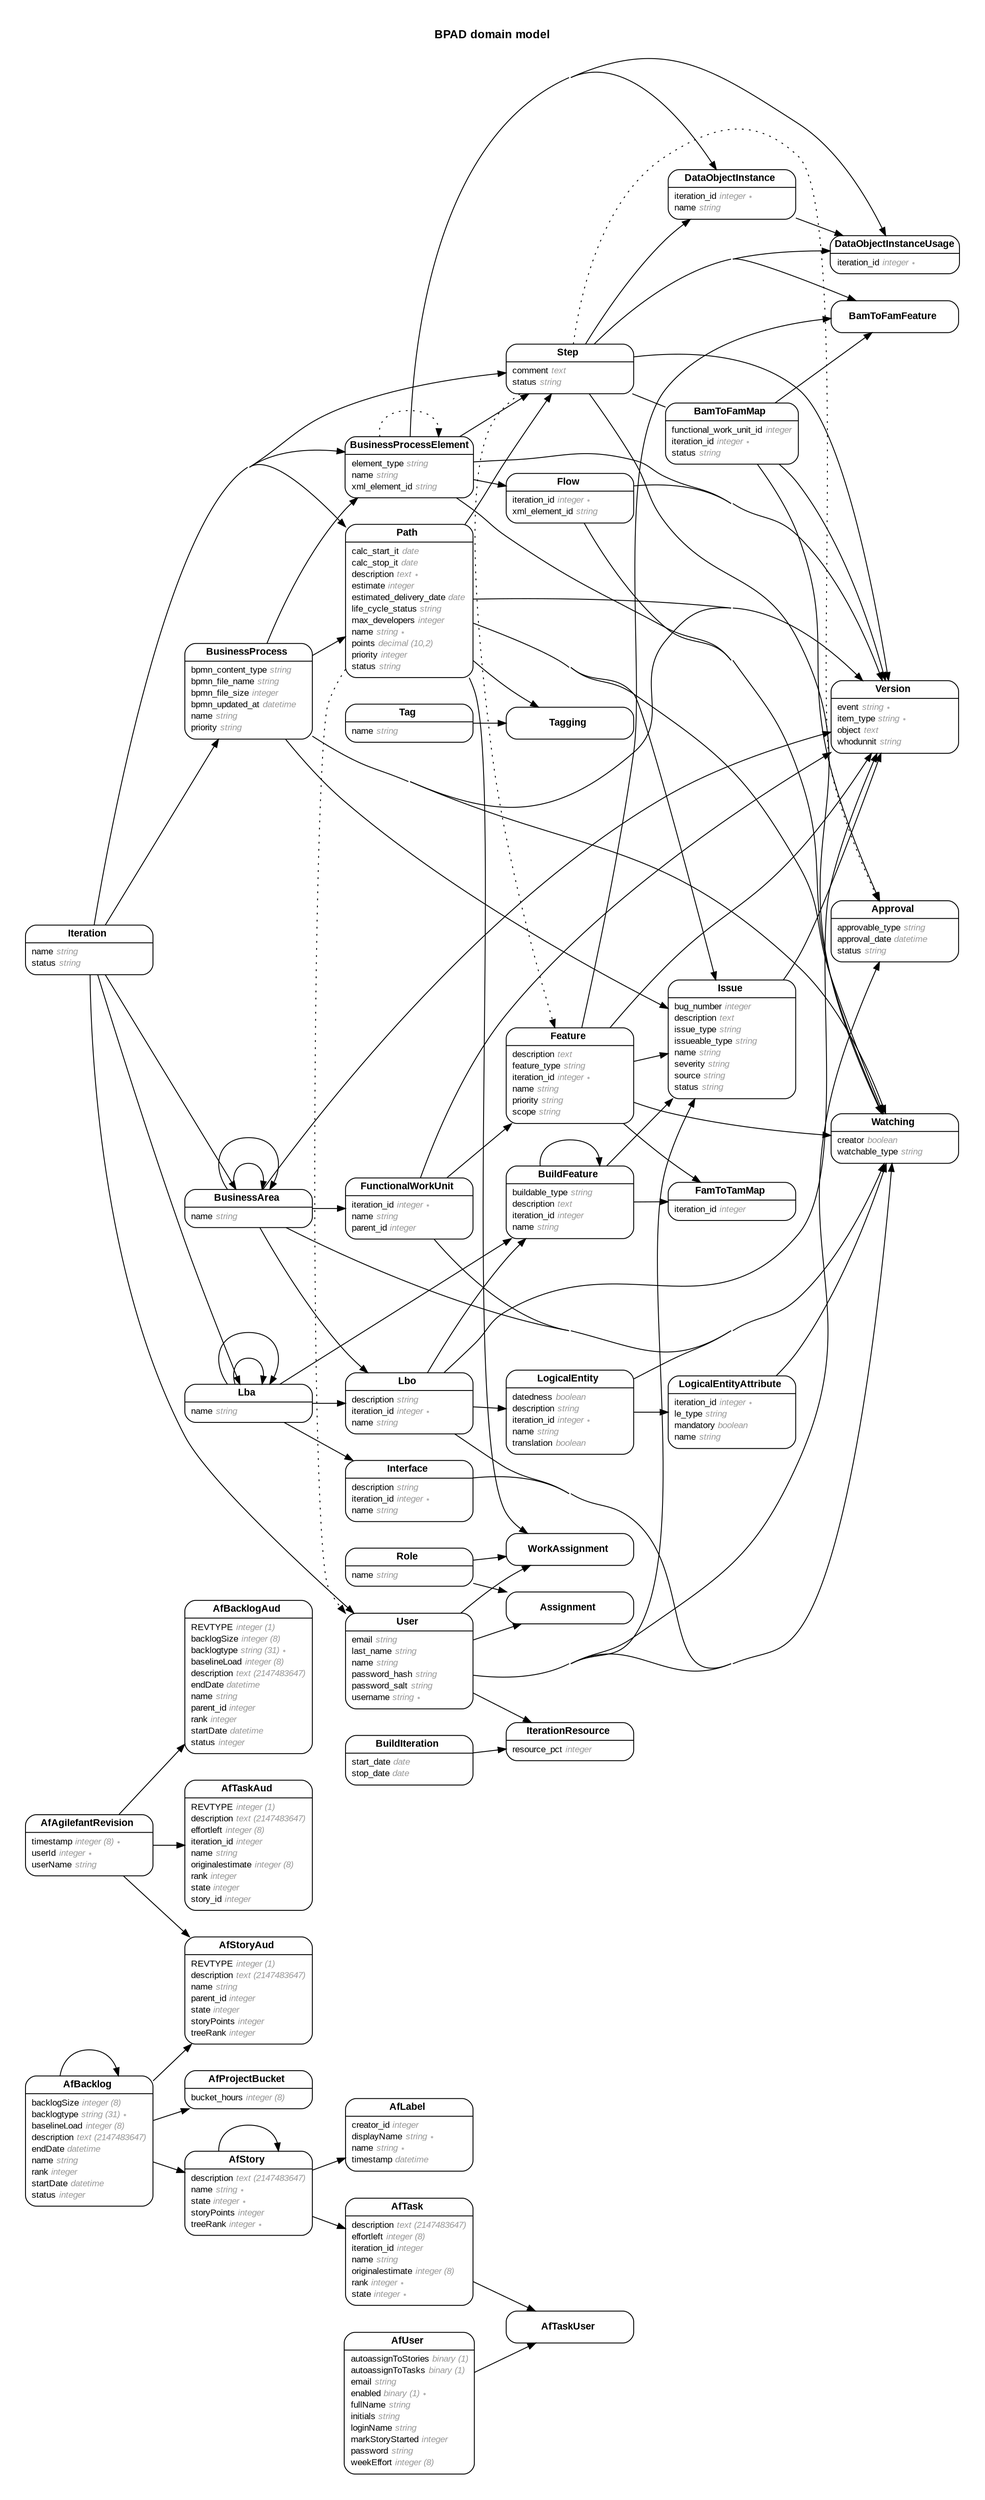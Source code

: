 digraph BPAD {
  rankdir = "LR"; ranksep = "0.5"; nodesep = "0.4"; pad = "0.4,0.4"; margin = "0,0"; concentrate = "true"; labelloc = "t"; fontsize = "13"; fontname = "Arial Bold";
  node [shape = "Mrecord", fontsize = "10", fontname = "Arial", margin = "0.07,0.05", penwidth = "1.0"];
  edge [fontname = "Arial", fontsize = "7", dir = "both", arrowsize = "0.9", penwidth = "1.0", labelangle = "32", labeldistance = "1.8"];
  label = "BPAD domain model\n\n";
  m_AfAgilefantRevision [label = <<table border="0" align="center" cellspacing="0.5" cellpadding="0" width="134">
  <tr><td align="center" valign="bottom" width="130"><font face="Arial Bold" point-size="11">AfAgilefantRevision</font></td></tr>
</table>
|
<table border="0" align="left" cellspacing="2" cellpadding="0" width="134">
  <tr><td align="left" width="130" port="timestamp">timestamp <font face="Arial Italic" color="grey60">integer (8) ∗</font></td></tr>
  <tr><td align="left" width="130" port="userId">userId <font face="Arial Italic" color="grey60">integer ∗</font></td></tr>
  <tr><td align="left" width="130" port="userName">userName <font face="Arial Italic" color="grey60">string</font></td></tr>
</table>
>];
  m_AfBacklog [label = <<table border="0" align="center" cellspacing="0.5" cellpadding="0" width="134">
  <tr><td align="center" valign="bottom" width="130"><font face="Arial Bold" point-size="11">AfBacklog</font></td></tr>
</table>
|
<table border="0" align="left" cellspacing="2" cellpadding="0" width="134">
  <tr><td align="left" width="130" port="backlogSize">backlogSize <font face="Arial Italic" color="grey60">integer (8)</font></td></tr>
  <tr><td align="left" width="130" port="backlogtype">backlogtype <font face="Arial Italic" color="grey60">string (31) ∗</font></td></tr>
  <tr><td align="left" width="130" port="baselineLoad">baselineLoad <font face="Arial Italic" color="grey60">integer (8)</font></td></tr>
  <tr><td align="left" width="130" port="description">description <font face="Arial Italic" color="grey60">text (2147483647)</font></td></tr>
  <tr><td align="left" width="130" port="endDate">endDate <font face="Arial Italic" color="grey60">datetime</font></td></tr>
  <tr><td align="left" width="130" port="name">name <font face="Arial Italic" color="grey60">string</font></td></tr>
  <tr><td align="left" width="130" port="rank">rank <font face="Arial Italic" color="grey60">integer</font></td></tr>
  <tr><td align="left" width="130" port="startDate">startDate <font face="Arial Italic" color="grey60">datetime</font></td></tr>
  <tr><td align="left" width="130" port="status">status <font face="Arial Italic" color="grey60">integer</font></td></tr>
</table>
>];
  m_AfBacklogAud [label = <<table border="0" align="center" cellspacing="0.5" cellpadding="0" width="134">
  <tr><td align="center" valign="bottom" width="130"><font face="Arial Bold" point-size="11">AfBacklogAud</font></td></tr>
</table>
|
<table border="0" align="left" cellspacing="2" cellpadding="0" width="134">
  <tr><td align="left" width="130" port="REVTYPE">REVTYPE <font face="Arial Italic" color="grey60">integer (1)</font></td></tr>
  <tr><td align="left" width="130" port="backlogSize">backlogSize <font face="Arial Italic" color="grey60">integer (8)</font></td></tr>
  <tr><td align="left" width="130" port="backlogtype">backlogtype <font face="Arial Italic" color="grey60">string (31) ∗</font></td></tr>
  <tr><td align="left" width="130" port="baselineLoad">baselineLoad <font face="Arial Italic" color="grey60">integer (8)</font></td></tr>
  <tr><td align="left" width="130" port="description">description <font face="Arial Italic" color="grey60">text (2147483647)</font></td></tr>
  <tr><td align="left" width="130" port="endDate">endDate <font face="Arial Italic" color="grey60">datetime</font></td></tr>
  <tr><td align="left" width="130" port="name">name <font face="Arial Italic" color="grey60">string</font></td></tr>
  <tr><td align="left" width="130" port="parent_id">parent_id <font face="Arial Italic" color="grey60">integer</font></td></tr>
  <tr><td align="left" width="130" port="rank">rank <font face="Arial Italic" color="grey60">integer</font></td></tr>
  <tr><td align="left" width="130" port="startDate">startDate <font face="Arial Italic" color="grey60">datetime</font></td></tr>
  <tr><td align="left" width="130" port="status">status <font face="Arial Italic" color="grey60">integer</font></td></tr>
</table>
>];
  m_AfLabel [label = <<table border="0" align="center" cellspacing="0.5" cellpadding="0" width="134">
  <tr><td align="center" valign="bottom" width="130"><font face="Arial Bold" point-size="11">AfLabel</font></td></tr>
</table>
|
<table border="0" align="left" cellspacing="2" cellpadding="0" width="134">
  <tr><td align="left" width="130" port="creator_id">creator_id <font face="Arial Italic" color="grey60">integer</font></td></tr>
  <tr><td align="left" width="130" port="displayName">displayName <font face="Arial Italic" color="grey60">string ∗</font></td></tr>
  <tr><td align="left" width="130" port="name">name <font face="Arial Italic" color="grey60">string ∗</font></td></tr>
  <tr><td align="left" width="130" port="timestamp">timestamp <font face="Arial Italic" color="grey60">datetime</font></td></tr>
</table>
>];
  m_AfProjectBucket [label = <<table border="0" align="center" cellspacing="0.5" cellpadding="0" width="134">
  <tr><td align="center" valign="bottom" width="130"><font face="Arial Bold" point-size="11">AfProjectBucket</font></td></tr>
</table>
|
<table border="0" align="left" cellspacing="2" cellpadding="0" width="134">
  <tr><td align="left" width="130" port="bucket_hours">bucket_hours <font face="Arial Italic" color="grey60">integer (8)</font></td></tr>
</table>
>];
  m_AfStory [label = <<table border="0" align="center" cellspacing="0.5" cellpadding="0" width="134">
  <tr><td align="center" valign="bottom" width="130"><font face="Arial Bold" point-size="11">AfStory</font></td></tr>
</table>
|
<table border="0" align="left" cellspacing="2" cellpadding="0" width="134">
  <tr><td align="left" width="130" port="description">description <font face="Arial Italic" color="grey60">text (2147483647)</font></td></tr>
  <tr><td align="left" width="130" port="name">name <font face="Arial Italic" color="grey60">string ∗</font></td></tr>
  <tr><td align="left" width="130" port="state">state <font face="Arial Italic" color="grey60">integer ∗</font></td></tr>
  <tr><td align="left" width="130" port="storyPoints">storyPoints <font face="Arial Italic" color="grey60">integer</font></td></tr>
  <tr><td align="left" width="130" port="treeRank">treeRank <font face="Arial Italic" color="grey60">integer ∗</font></td></tr>
</table>
>];
  m_AfStoryAud [label = <<table border="0" align="center" cellspacing="0.5" cellpadding="0" width="134">
  <tr><td align="center" valign="bottom" width="130"><font face="Arial Bold" point-size="11">AfStoryAud</font></td></tr>
</table>
|
<table border="0" align="left" cellspacing="2" cellpadding="0" width="134">
  <tr><td align="left" width="130" port="REVTYPE">REVTYPE <font face="Arial Italic" color="grey60">integer (1)</font></td></tr>
  <tr><td align="left" width="130" port="description">description <font face="Arial Italic" color="grey60">text (2147483647)</font></td></tr>
  <tr><td align="left" width="130" port="name">name <font face="Arial Italic" color="grey60">string</font></td></tr>
  <tr><td align="left" width="130" port="parent_id">parent_id <font face="Arial Italic" color="grey60">integer</font></td></tr>
  <tr><td align="left" width="130" port="state">state <font face="Arial Italic" color="grey60">integer</font></td></tr>
  <tr><td align="left" width="130" port="storyPoints">storyPoints <font face="Arial Italic" color="grey60">integer</font></td></tr>
  <tr><td align="left" width="130" port="treeRank">treeRank <font face="Arial Italic" color="grey60">integer</font></td></tr>
</table>
>];
  m_AfTask [label = <<table border="0" align="center" cellspacing="0.5" cellpadding="0" width="134">
  <tr><td align="center" valign="bottom" width="130"><font face="Arial Bold" point-size="11">AfTask</font></td></tr>
</table>
|
<table border="0" align="left" cellspacing="2" cellpadding="0" width="134">
  <tr><td align="left" width="130" port="description">description <font face="Arial Italic" color="grey60">text (2147483647)</font></td></tr>
  <tr><td align="left" width="130" port="effortleft">effortleft <font face="Arial Italic" color="grey60">integer (8)</font></td></tr>
  <tr><td align="left" width="130" port="iteration_id">iteration_id <font face="Arial Italic" color="grey60">integer</font></td></tr>
  <tr><td align="left" width="130" port="name">name <font face="Arial Italic" color="grey60">string</font></td></tr>
  <tr><td align="left" width="130" port="originalestimate">originalestimate <font face="Arial Italic" color="grey60">integer (8)</font></td></tr>
  <tr><td align="left" width="130" port="rank">rank <font face="Arial Italic" color="grey60">integer ∗</font></td></tr>
  <tr><td align="left" width="130" port="state">state <font face="Arial Italic" color="grey60">integer ∗</font></td></tr>
</table>
>];
  m_AfTaskAud [label = <<table border="0" align="center" cellspacing="0.5" cellpadding="0" width="134">
  <tr><td align="center" valign="bottom" width="130"><font face="Arial Bold" point-size="11">AfTaskAud</font></td></tr>
</table>
|
<table border="0" align="left" cellspacing="2" cellpadding="0" width="134">
  <tr><td align="left" width="130" port="REVTYPE">REVTYPE <font face="Arial Italic" color="grey60">integer (1)</font></td></tr>
  <tr><td align="left" width="130" port="description">description <font face="Arial Italic" color="grey60">text (2147483647)</font></td></tr>
  <tr><td align="left" width="130" port="effortleft">effortleft <font face="Arial Italic" color="grey60">integer (8)</font></td></tr>
  <tr><td align="left" width="130" port="iteration_id">iteration_id <font face="Arial Italic" color="grey60">integer</font></td></tr>
  <tr><td align="left" width="130" port="name">name <font face="Arial Italic" color="grey60">string</font></td></tr>
  <tr><td align="left" width="130" port="originalestimate">originalestimate <font face="Arial Italic" color="grey60">integer (8)</font></td></tr>
  <tr><td align="left" width="130" port="rank">rank <font face="Arial Italic" color="grey60">integer</font></td></tr>
  <tr><td align="left" width="130" port="state">state <font face="Arial Italic" color="grey60">integer</font></td></tr>
  <tr><td align="left" width="130" port="story_id">story_id <font face="Arial Italic" color="grey60">integer</font></td></tr>
</table>
>];
  m_AfTaskUser [label = <<table border="0" align="center" cellspacing="0.5" cellpadding="0" width="134">
  <tr><td align="center" valign="bottom" width="130"><font face="Arial Bold" point-size="11">AfTaskUser</font></td></tr>
</table>
>];
  m_AfUser [label = <<table border="0" align="center" cellspacing="0.5" cellpadding="0" width="134">
  <tr><td align="center" valign="bottom" width="130"><font face="Arial Bold" point-size="11">AfUser</font></td></tr>
</table>
|
<table border="0" align="left" cellspacing="2" cellpadding="0" width="134">
  <tr><td align="left" width="130" port="autoassignToStories">autoassignToStories <font face="Arial Italic" color="grey60">binary (1)</font></td></tr>
  <tr><td align="left" width="130" port="autoassignToTasks">autoassignToTasks <font face="Arial Italic" color="grey60">binary (1)</font></td></tr>
  <tr><td align="left" width="130" port="email">email <font face="Arial Italic" color="grey60">string</font></td></tr>
  <tr><td align="left" width="130" port="enabled">enabled <font face="Arial Italic" color="grey60">binary (1) ∗</font></td></tr>
  <tr><td align="left" width="130" port="fullName">fullName <font face="Arial Italic" color="grey60">string</font></td></tr>
  <tr><td align="left" width="130" port="initials">initials <font face="Arial Italic" color="grey60">string</font></td></tr>
  <tr><td align="left" width="130" port="loginName">loginName <font face="Arial Italic" color="grey60">string</font></td></tr>
  <tr><td align="left" width="130" port="markStoryStarted">markStoryStarted <font face="Arial Italic" color="grey60">integer</font></td></tr>
  <tr><td align="left" width="130" port="password">password <font face="Arial Italic" color="grey60">string</font></td></tr>
  <tr><td align="left" width="130" port="weekEffort">weekEffort <font face="Arial Italic" color="grey60">integer (8)</font></td></tr>
</table>
>];
  m_Approval [label = <<table border="0" align="center" cellspacing="0.5" cellpadding="0" width="134">
  <tr><td align="center" valign="bottom" width="130"><font face="Arial Bold" point-size="11">Approval</font></td></tr>
</table>
|
<table border="0" align="left" cellspacing="2" cellpadding="0" width="134">
  <tr><td align="left" width="130" port="approvable_type">approvable_type <font face="Arial Italic" color="grey60">string</font></td></tr>
  <tr><td align="left" width="130" port="approval_date">approval_date <font face="Arial Italic" color="grey60">datetime</font></td></tr>
  <tr><td align="left" width="130" port="status">status <font face="Arial Italic" color="grey60">string</font></td></tr>
</table>
>];
  m_Assignment [label = <<table border="0" align="center" cellspacing="0.5" cellpadding="0" width="134">
  <tr><td align="center" valign="bottom" width="130"><font face="Arial Bold" point-size="11">Assignment</font></td></tr>
</table>
>];
  m_BamToFamFeature [label = <<table border="0" align="center" cellspacing="0.5" cellpadding="0" width="134">
  <tr><td align="center" valign="bottom" width="130"><font face="Arial Bold" point-size="11">BamToFamFeature</font></td></tr>
</table>
>];
  m_BamToFamMap [label = <<table border="0" align="center" cellspacing="0.5" cellpadding="0" width="134">
  <tr><td align="center" valign="bottom" width="130"><font face="Arial Bold" point-size="11">BamToFamMap</font></td></tr>
</table>
|
<table border="0" align="left" cellspacing="2" cellpadding="0" width="134">
  <tr><td align="left" width="130" port="functional_work_unit_id">functional_work_unit_id <font face="Arial Italic" color="grey60">integer</font></td></tr>
  <tr><td align="left" width="130" port="iteration_id">iteration_id <font face="Arial Italic" color="grey60">integer ∗</font></td></tr>
  <tr><td align="left" width="130" port="status">status <font face="Arial Italic" color="grey60">string</font></td></tr>
</table>
>];
  m_BuildFeature [label = <<table border="0" align="center" cellspacing="0.5" cellpadding="0" width="134">
  <tr><td align="center" valign="bottom" width="130"><font face="Arial Bold" point-size="11">BuildFeature</font></td></tr>
</table>
|
<table border="0" align="left" cellspacing="2" cellpadding="0" width="134">
  <tr><td align="left" width="130" port="buildable_type">buildable_type <font face="Arial Italic" color="grey60">string</font></td></tr>
  <tr><td align="left" width="130" port="description">description <font face="Arial Italic" color="grey60">text</font></td></tr>
  <tr><td align="left" width="130" port="iteration_id">iteration_id <font face="Arial Italic" color="grey60">integer</font></td></tr>
  <tr><td align="left" width="130" port="name">name <font face="Arial Italic" color="grey60">string</font></td></tr>
</table>
>];
  m_BuildIteration [label = <<table border="0" align="center" cellspacing="0.5" cellpadding="0" width="134">
  <tr><td align="center" valign="bottom" width="130"><font face="Arial Bold" point-size="11">BuildIteration</font></td></tr>
</table>
|
<table border="0" align="left" cellspacing="2" cellpadding="0" width="134">
  <tr><td align="left" width="130" port="start_date">start_date <font face="Arial Italic" color="grey60">date</font></td></tr>
  <tr><td align="left" width="130" port="stop_date">stop_date <font face="Arial Italic" color="grey60">date</font></td></tr>
</table>
>];
  m_BusinessArea [label = <<table border="0" align="center" cellspacing="0.5" cellpadding="0" width="134">
  <tr><td align="center" valign="bottom" width="130"><font face="Arial Bold" point-size="11">BusinessArea</font></td></tr>
</table>
|
<table border="0" align="left" cellspacing="2" cellpadding="0" width="134">
  <tr><td align="left" width="130" port="name">name <font face="Arial Italic" color="grey60">string</font></td></tr>
</table>
>];
  m_BusinessProcess [label = <<table border="0" align="center" cellspacing="0.5" cellpadding="0" width="134">
  <tr><td align="center" valign="bottom" width="130"><font face="Arial Bold" point-size="11">BusinessProcess</font></td></tr>
</table>
|
<table border="0" align="left" cellspacing="2" cellpadding="0" width="134">
  <tr><td align="left" width="130" port="bpmn_content_type">bpmn_content_type <font face="Arial Italic" color="grey60">string</font></td></tr>
  <tr><td align="left" width="130" port="bpmn_file_name">bpmn_file_name <font face="Arial Italic" color="grey60">string</font></td></tr>
  <tr><td align="left" width="130" port="bpmn_file_size">bpmn_file_size <font face="Arial Italic" color="grey60">integer</font></td></tr>
  <tr><td align="left" width="130" port="bpmn_updated_at">bpmn_updated_at <font face="Arial Italic" color="grey60">datetime</font></td></tr>
  <tr><td align="left" width="130" port="name">name <font face="Arial Italic" color="grey60">string</font></td></tr>
  <tr><td align="left" width="130" port="priority">priority <font face="Arial Italic" color="grey60">string</font></td></tr>
</table>
>];
  m_BusinessProcessElement [label = <<table border="0" align="center" cellspacing="0.5" cellpadding="0" width="134">
  <tr><td align="center" valign="bottom" width="130"><font face="Arial Bold" point-size="11">BusinessProcessElement</font></td></tr>
</table>
|
<table border="0" align="left" cellspacing="2" cellpadding="0" width="134">
  <tr><td align="left" width="130" port="element_type">element_type <font face="Arial Italic" color="grey60">string</font></td></tr>
  <tr><td align="left" width="130" port="name">name <font face="Arial Italic" color="grey60">string</font></td></tr>
  <tr><td align="left" width="130" port="xml_element_id">xml_element_id <font face="Arial Italic" color="grey60">string</font></td></tr>
</table>
>];
  m_DataObjectInstance [label = <<table border="0" align="center" cellspacing="0.5" cellpadding="0" width="134">
  <tr><td align="center" valign="bottom" width="130"><font face="Arial Bold" point-size="11">DataObjectInstance</font></td></tr>
</table>
|
<table border="0" align="left" cellspacing="2" cellpadding="0" width="134">
  <tr><td align="left" width="130" port="iteration_id">iteration_id <font face="Arial Italic" color="grey60">integer ∗</font></td></tr>
  <tr><td align="left" width="130" port="name">name <font face="Arial Italic" color="grey60">string</font></td></tr>
</table>
>];
  m_DataObjectInstanceUsage [label = <<table border="0" align="center" cellspacing="0.5" cellpadding="0" width="134">
  <tr><td align="center" valign="bottom" width="130"><font face="Arial Bold" point-size="11">DataObjectInstanceUsage</font></td></tr>
</table>
|
<table border="0" align="left" cellspacing="2" cellpadding="0" width="134">
  <tr><td align="left" width="130" port="iteration_id">iteration_id <font face="Arial Italic" color="grey60">integer ∗</font></td></tr>
</table>
>];
  m_FamToTamMap [label = <<table border="0" align="center" cellspacing="0.5" cellpadding="0" width="134">
  <tr><td align="center" valign="bottom" width="130"><font face="Arial Bold" point-size="11">FamToTamMap</font></td></tr>
</table>
|
<table border="0" align="left" cellspacing="2" cellpadding="0" width="134">
  <tr><td align="left" width="130" port="iteration_id">iteration_id <font face="Arial Italic" color="grey60">integer</font></td></tr>
</table>
>];
  m_Feature [label = <<table border="0" align="center" cellspacing="0.5" cellpadding="0" width="134">
  <tr><td align="center" valign="bottom" width="130"><font face="Arial Bold" point-size="11">Feature</font></td></tr>
</table>
|
<table border="0" align="left" cellspacing="2" cellpadding="0" width="134">
  <tr><td align="left" width="130" port="description">description <font face="Arial Italic" color="grey60">text</font></td></tr>
  <tr><td align="left" width="130" port="feature_type">feature_type <font face="Arial Italic" color="grey60">string</font></td></tr>
  <tr><td align="left" width="130" port="iteration_id">iteration_id <font face="Arial Italic" color="grey60">integer ∗</font></td></tr>
  <tr><td align="left" width="130" port="name">name <font face="Arial Italic" color="grey60">string</font></td></tr>
  <tr><td align="left" width="130" port="priority">priority <font face="Arial Italic" color="grey60">string</font></td></tr>
  <tr><td align="left" width="130" port="scope">scope <font face="Arial Italic" color="grey60">string</font></td></tr>
</table>
>];
  m_Flow [label = <<table border="0" align="center" cellspacing="0.5" cellpadding="0" width="134">
  <tr><td align="center" valign="bottom" width="130"><font face="Arial Bold" point-size="11">Flow</font></td></tr>
</table>
|
<table border="0" align="left" cellspacing="2" cellpadding="0" width="134">
  <tr><td align="left" width="130" port="iteration_id">iteration_id <font face="Arial Italic" color="grey60">integer ∗</font></td></tr>
  <tr><td align="left" width="130" port="xml_element_id">xml_element_id <font face="Arial Italic" color="grey60">string</font></td></tr>
</table>
>];
  m_FunctionalWorkUnit [label = <<table border="0" align="center" cellspacing="0.5" cellpadding="0" width="134">
  <tr><td align="center" valign="bottom" width="130"><font face="Arial Bold" point-size="11">FunctionalWorkUnit</font></td></tr>
</table>
|
<table border="0" align="left" cellspacing="2" cellpadding="0" width="134">
  <tr><td align="left" width="130" port="iteration_id">iteration_id <font face="Arial Italic" color="grey60">integer ∗</font></td></tr>
  <tr><td align="left" width="130" port="name">name <font face="Arial Italic" color="grey60">string</font></td></tr>
  <tr><td align="left" width="130" port="parent_id">parent_id <font face="Arial Italic" color="grey60">integer</font></td></tr>
</table>
>];
  m_Interface [label = <<table border="0" align="center" cellspacing="0.5" cellpadding="0" width="134">
  <tr><td align="center" valign="bottom" width="130"><font face="Arial Bold" point-size="11">Interface</font></td></tr>
</table>
|
<table border="0" align="left" cellspacing="2" cellpadding="0" width="134">
  <tr><td align="left" width="130" port="description">description <font face="Arial Italic" color="grey60">string</font></td></tr>
  <tr><td align="left" width="130" port="iteration_id">iteration_id <font face="Arial Italic" color="grey60">integer ∗</font></td></tr>
  <tr><td align="left" width="130" port="name">name <font face="Arial Italic" color="grey60">string</font></td></tr>
</table>
>];
  m_Issue [label = <<table border="0" align="center" cellspacing="0.5" cellpadding="0" width="134">
  <tr><td align="center" valign="bottom" width="130"><font face="Arial Bold" point-size="11">Issue</font></td></tr>
</table>
|
<table border="0" align="left" cellspacing="2" cellpadding="0" width="134">
  <tr><td align="left" width="130" port="bug_number">bug_number <font face="Arial Italic" color="grey60">integer</font></td></tr>
  <tr><td align="left" width="130" port="description">description <font face="Arial Italic" color="grey60">text</font></td></tr>
  <tr><td align="left" width="130" port="issue_type">issue_type <font face="Arial Italic" color="grey60">string</font></td></tr>
  <tr><td align="left" width="130" port="issueable_type">issueable_type <font face="Arial Italic" color="grey60">string</font></td></tr>
  <tr><td align="left" width="130" port="name">name <font face="Arial Italic" color="grey60">string</font></td></tr>
  <tr><td align="left" width="130" port="severity">severity <font face="Arial Italic" color="grey60">string</font></td></tr>
  <tr><td align="left" width="130" port="source">source <font face="Arial Italic" color="grey60">string</font></td></tr>
  <tr><td align="left" width="130" port="status">status <font face="Arial Italic" color="grey60">string</font></td></tr>
</table>
>];
  m_Iteration [label = <<table border="0" align="center" cellspacing="0.5" cellpadding="0" width="134">
  <tr><td align="center" valign="bottom" width="130"><font face="Arial Bold" point-size="11">Iteration</font></td></tr>
</table>
|
<table border="0" align="left" cellspacing="2" cellpadding="0" width="134">
  <tr><td align="left" width="130" port="name">name <font face="Arial Italic" color="grey60">string</font></td></tr>
  <tr><td align="left" width="130" port="status">status <font face="Arial Italic" color="grey60">string</font></td></tr>
</table>
>];
  m_IterationResource [label = <<table border="0" align="center" cellspacing="0.5" cellpadding="0" width="134">
  <tr><td align="center" valign="bottom" width="130"><font face="Arial Bold" point-size="11">IterationResource</font></td></tr>
</table>
|
<table border="0" align="left" cellspacing="2" cellpadding="0" width="134">
  <tr><td align="left" width="130" port="resource_pct">resource_pct <font face="Arial Italic" color="grey60">integer</font></td></tr>
</table>
>];
  m_Lba [label = <<table border="0" align="center" cellspacing="0.5" cellpadding="0" width="134">
  <tr><td align="center" valign="bottom" width="130"><font face="Arial Bold" point-size="11">Lba</font></td></tr>
</table>
|
<table border="0" align="left" cellspacing="2" cellpadding="0" width="134">
  <tr><td align="left" width="130" port="name">name <font face="Arial Italic" color="grey60">string</font></td></tr>
</table>
>];
  m_Lbo [label = <<table border="0" align="center" cellspacing="0.5" cellpadding="0" width="134">
  <tr><td align="center" valign="bottom" width="130"><font face="Arial Bold" point-size="11">Lbo</font></td></tr>
</table>
|
<table border="0" align="left" cellspacing="2" cellpadding="0" width="134">
  <tr><td align="left" width="130" port="description">description <font face="Arial Italic" color="grey60">string</font></td></tr>
  <tr><td align="left" width="130" port="iteration_id">iteration_id <font face="Arial Italic" color="grey60">integer ∗</font></td></tr>
  <tr><td align="left" width="130" port="name">name <font face="Arial Italic" color="grey60">string</font></td></tr>
</table>
>];
  m_LogicalEntity [label = <<table border="0" align="center" cellspacing="0.5" cellpadding="0" width="134">
  <tr><td align="center" valign="bottom" width="130"><font face="Arial Bold" point-size="11">LogicalEntity</font></td></tr>
</table>
|
<table border="0" align="left" cellspacing="2" cellpadding="0" width="134">
  <tr><td align="left" width="130" port="datedness">datedness <font face="Arial Italic" color="grey60">boolean</font></td></tr>
  <tr><td align="left" width="130" port="description">description <font face="Arial Italic" color="grey60">string</font></td></tr>
  <tr><td align="left" width="130" port="iteration_id">iteration_id <font face="Arial Italic" color="grey60">integer ∗</font></td></tr>
  <tr><td align="left" width="130" port="name">name <font face="Arial Italic" color="grey60">string</font></td></tr>
  <tr><td align="left" width="130" port="translation">translation <font face="Arial Italic" color="grey60">boolean</font></td></tr>
</table>
>];
  m_LogicalEntityAttribute [label = <<table border="0" align="center" cellspacing="0.5" cellpadding="0" width="134">
  <tr><td align="center" valign="bottom" width="130"><font face="Arial Bold" point-size="11">LogicalEntityAttribute</font></td></tr>
</table>
|
<table border="0" align="left" cellspacing="2" cellpadding="0" width="134">
  <tr><td align="left" width="130" port="iteration_id">iteration_id <font face="Arial Italic" color="grey60">integer ∗</font></td></tr>
  <tr><td align="left" width="130" port="le_type">le_type <font face="Arial Italic" color="grey60">string</font></td></tr>
  <tr><td align="left" width="130" port="mandatory">mandatory <font face="Arial Italic" color="grey60">boolean</font></td></tr>
  <tr><td align="left" width="130" port="name">name <font face="Arial Italic" color="grey60">string</font></td></tr>
</table>
>];
  m_Path [label = <<table border="0" align="center" cellspacing="0.5" cellpadding="0" width="134">
  <tr><td align="center" valign="bottom" width="130"><font face="Arial Bold" point-size="11">Path</font></td></tr>
</table>
|
<table border="0" align="left" cellspacing="2" cellpadding="0" width="134">
  <tr><td align="left" width="130" port="calc_start_it">calc_start_it <font face="Arial Italic" color="grey60">date</font></td></tr>
  <tr><td align="left" width="130" port="calc_stop_it">calc_stop_it <font face="Arial Italic" color="grey60">date</font></td></tr>
  <tr><td align="left" width="130" port="description">description <font face="Arial Italic" color="grey60">text ∗</font></td></tr>
  <tr><td align="left" width="130" port="estimate">estimate <font face="Arial Italic" color="grey60">integer</font></td></tr>
  <tr><td align="left" width="130" port="estimated_delivery_date">estimated_delivery_date <font face="Arial Italic" color="grey60">date</font></td></tr>
  <tr><td align="left" width="130" port="life_cycle_status">life_cycle_status <font face="Arial Italic" color="grey60">string</font></td></tr>
  <tr><td align="left" width="130" port="max_developers">max_developers <font face="Arial Italic" color="grey60">integer</font></td></tr>
  <tr><td align="left" width="130" port="name">name <font face="Arial Italic" color="grey60">string ∗</font></td></tr>
  <tr><td align="left" width="130" port="points">points <font face="Arial Italic" color="grey60">decimal (10,2)</font></td></tr>
  <tr><td align="left" width="130" port="priority">priority <font face="Arial Italic" color="grey60">integer</font></td></tr>
  <tr><td align="left" width="130" port="status">status <font face="Arial Italic" color="grey60">string</font></td></tr>
</table>
>];
  m_Role [label = <<table border="0" align="center" cellspacing="0.5" cellpadding="0" width="134">
  <tr><td align="center" valign="bottom" width="130"><font face="Arial Bold" point-size="11">Role</font></td></tr>
</table>
|
<table border="0" align="left" cellspacing="2" cellpadding="0" width="134">
  <tr><td align="left" width="130" port="name">name <font face="Arial Italic" color="grey60">string</font></td></tr>
</table>
>];
  m_Step [label = <<table border="0" align="center" cellspacing="0.5" cellpadding="0" width="134">
  <tr><td align="center" valign="bottom" width="130"><font face="Arial Bold" point-size="11">Step</font></td></tr>
</table>
|
<table border="0" align="left" cellspacing="2" cellpadding="0" width="134">
  <tr><td align="left" width="130" port="comment">comment <font face="Arial Italic" color="grey60">text</font></td></tr>
  <tr><td align="left" width="130" port="status">status <font face="Arial Italic" color="grey60">string</font></td></tr>
</table>
>];
  m_Tag [label = <<table border="0" align="center" cellspacing="0.5" cellpadding="0" width="134">
  <tr><td align="center" valign="bottom" width="130"><font face="Arial Bold" point-size="11">Tag</font></td></tr>
</table>
|
<table border="0" align="left" cellspacing="2" cellpadding="0" width="134">
  <tr><td align="left" width="130" port="name">name <font face="Arial Italic" color="grey60">string</font></td></tr>
</table>
>];
  m_Tagging [label = <<table border="0" align="center" cellspacing="0.5" cellpadding="0" width="134">
  <tr><td align="center" valign="bottom" width="130"><font face="Arial Bold" point-size="11">Tagging</font></td></tr>
</table>
>];
  m_User [label = <<table border="0" align="center" cellspacing="0.5" cellpadding="0" width="134">
  <tr><td align="center" valign="bottom" width="130"><font face="Arial Bold" point-size="11">User</font></td></tr>
</table>
|
<table border="0" align="left" cellspacing="2" cellpadding="0" width="134">
  <tr><td align="left" width="130" port="email">email <font face="Arial Italic" color="grey60">string</font></td></tr>
  <tr><td align="left" width="130" port="last_name">last_name <font face="Arial Italic" color="grey60">string</font></td></tr>
  <tr><td align="left" width="130" port="name">name <font face="Arial Italic" color="grey60">string</font></td></tr>
  <tr><td align="left" width="130" port="password_hash">password_hash <font face="Arial Italic" color="grey60">string</font></td></tr>
  <tr><td align="left" width="130" port="password_salt">password_salt <font face="Arial Italic" color="grey60">string</font></td></tr>
  <tr><td align="left" width="130" port="username">username <font face="Arial Italic" color="grey60">string ∗</font></td></tr>
</table>
>];
  m_Version [label = <<table border="0" align="center" cellspacing="0.5" cellpadding="0" width="134">
  <tr><td align="center" valign="bottom" width="130"><font face="Arial Bold" point-size="11">Version</font></td></tr>
</table>
|
<table border="0" align="left" cellspacing="2" cellpadding="0" width="134">
  <tr><td align="left" width="130" port="event">event <font face="Arial Italic" color="grey60">string ∗</font></td></tr>
  <tr><td align="left" width="130" port="item_type">item_type <font face="Arial Italic" color="grey60">string ∗</font></td></tr>
  <tr><td align="left" width="130" port="object">object <font face="Arial Italic" color="grey60">text</font></td></tr>
  <tr><td align="left" width="130" port="whodunnit">whodunnit <font face="Arial Italic" color="grey60">string</font></td></tr>
</table>
>];
  m_Watching [label = <<table border="0" align="center" cellspacing="0.5" cellpadding="0" width="134">
  <tr><td align="center" valign="bottom" width="130"><font face="Arial Bold" point-size="11">Watching</font></td></tr>
</table>
|
<table border="0" align="left" cellspacing="2" cellpadding="0" width="134">
  <tr><td align="left" width="130" port="creator">creator <font face="Arial Italic" color="grey60">boolean</font></td></tr>
  <tr><td align="left" width="130" port="watchable_type">watchable_type <font face="Arial Italic" color="grey60">string</font></td></tr>
</table>
>];
  m_WorkAssignment [label = <<table border="0" align="center" cellspacing="0.5" cellpadding="0" width="134">
  <tr><td align="center" valign="bottom" width="130"><font face="Arial Bold" point-size="11">WorkAssignment</font></td></tr>
</table>
>];
  m_BamToFamMap -> m_Version [arrowhead = "normal", arrowtail = "none", weight = "1"]
  m_BusinessArea -> m_Version [arrowhead = "normal", arrowtail = "none", weight = "1"]
  m_BusinessProcess -> m_Version [arrowhead = "normal", arrowtail = "none", weight = "1"]
  m_BusinessProcessElement -> m_Version [arrowhead = "normal", arrowtail = "none", weight = "1"]
  m_Feature -> m_Version [arrowhead = "normal", arrowtail = "none", weight = "1"]
  m_Flow -> m_Version [arrowhead = "normal", arrowtail = "none", weight = "1"]
  m_FunctionalWorkUnit -> m_Version [arrowhead = "normal", arrowtail = "none", weight = "1"]
  m_Issue -> m_Version [arrowhead = "normal", arrowtail = "none", weight = "1"]
  m_Lbo -> m_Version [arrowhead = "normal", arrowtail = "none", weight = "1"]
  m_Path -> m_Version [arrowhead = "normal", arrowtail = "none", weight = "1"]
  m_Step -> m_Version [arrowhead = "normal", arrowtail = "none", weight = "1"]
  m_BusinessProcess -> m_BusinessProcessElement [arrowhead = "normal", arrowtail = "none", weight = "2"]
  m_BuildFeature -> m_Issue [arrowhead = "normal", arrowtail = "none", weight = "1"]
  m_BusinessProcess -> m_Issue [arrowhead = "normal", arrowtail = "none", weight = "1"]
  m_Feature -> m_Issue [arrowhead = "normal", arrowtail = "none", weight = "1"]
  m_Path -> m_Issue [arrowhead = "normal", arrowtail = "none", weight = "1"]
  m_BusinessProcess -> m_Path [arrowhead = "normal", arrowtail = "none", weight = "2"]
  m_BusinessArea -> m_Watching [arrowhead = "normal", arrowtail = "none", weight = "1"]
  m_BusinessProcess -> m_Watching [arrowhead = "normal", arrowtail = "none", weight = "1"]
  m_BusinessProcessElement -> m_Watching [arrowhead = "normal", arrowtail = "none", weight = "1"]
  m_Feature -> m_Watching [arrowhead = "normal", arrowtail = "none", weight = "1"]
  m_Flow -> m_Watching [arrowhead = "normal", arrowtail = "none", weight = "1"]
  m_FunctionalWorkUnit -> m_Watching [arrowhead = "normal", arrowtail = "none", weight = "1"]
  m_Interface -> m_Watching [arrowhead = "normal", arrowtail = "none", weight = "1"]
  m_Lbo -> m_Watching [arrowhead = "normal", arrowtail = "none", weight = "1"]
  m_LogicalEntity -> m_Watching [arrowhead = "normal", arrowtail = "none", weight = "1"]
  m_LogicalEntityAttribute -> m_Watching [arrowhead = "normal", arrowtail = "none", weight = "1"]
  m_Path -> m_Watching [arrowhead = "normal", arrowtail = "none", weight = "1"]
  m_Step -> m_Watching [arrowhead = "normal", arrowtail = "none", weight = "1"]
  m_Iteration -> m_BusinessProcess [arrowhead = "normal", arrowtail = "none", weight = "2"]
  m_Iteration -> m_BusinessProcessElement [arrowhead = "normal", arrowtail = "none", weight = "2"]
  m_BusinessProcessElement -> m_Flow [arrowhead = "normal", arrowtail = "none", weight = "2"]
  m_BusinessProcessElement -> m_Step [arrowhead = "normal", arrowtail = "none", weight = "2"]
  m_BusinessProcessElement -> m_DataObjectInstance [arrowhead = "normal", arrowtail = "none", weight = "2"]
  m_BusinessProcessElement -> m_BusinessProcessElement [style = "dotted", arrowhead = "normal", arrowtail = "none", weight = "1", constraint = "false"]
  m_Path -> m_Tagging [arrowhead = "normal", arrowtail = "none", weight = "2"]
  m_Path -> m_Tag [style = "dotted", arrowhead = "normal", arrowtail = "none", weight = "2", constraint = "false"]
  m_Path -> m_WorkAssignment [arrowhead = "normal", arrowtail = "none", weight = "2"]
  m_Path -> m_User [style = "dotted", arrowhead = "normal", arrowtail = "none", weight = "2", constraint = "false"]
  m_Iteration -> m_Path [arrowhead = "normal", arrowtail = "none", weight = "2"]
  m_Path -> m_Step [arrowhead = "normal", arrowtail = "none", weight = "2"]
  m_Iteration -> m_Step [arrowhead = "normal", arrowtail = "none", weight = "1"]
  m_Step -> m_BamToFamMap [arrowhead = "none", arrowtail = "none", weight = "2"]
  m_Step -> m_BamToFamFeature [arrowhead = "normal", arrowtail = "none", weight = "2"]
  m_Step -> m_Feature [style = "dotted", arrowhead = "normal", arrowtail = "none", weight = "2", constraint = "false"]
  m_Step -> m_Approval [style = "dotted", arrowhead = "normal", arrowtail = "none", weight = "1", constraint = "false"]
  m_Step -> m_DataObjectInstance [arrowhead = "normal", arrowtail = "none", weight = "2"]
  m_Step -> m_DataObjectInstanceUsage [arrowhead = "normal", arrowtail = "none", weight = "2"]
  m_BusinessProcessElement -> m_Flow [arrowhead = "normal", arrowtail = "none", weight = "1"]
  m_BusinessArea -> m_BusinessArea [arrowhead = "normal", arrowtail = "none", weight = "3"]
  m_BusinessArea -> m_BusinessArea [arrowhead = "normal", arrowtail = "none", weight = "1"]
  m_Iteration -> m_BusinessArea [arrowhead = "normal", arrowtail = "none", weight = "1"]
  m_BusinessArea -> m_FunctionalWorkUnit [arrowhead = "normal", arrowtail = "none", weight = "2"]
  m_BusinessArea -> m_Lbo [arrowhead = "normal", arrowtail = "none", weight = "2"]
  m_FunctionalWorkUnit -> m_Feature [arrowhead = "normal", arrowtail = "none", weight = "2"]
  m_Lba -> m_Lbo [arrowhead = "normal", arrowtail = "none", weight = "2"]
  m_Lba -> m_BuildFeature [arrowhead = "normal", arrowtail = "none", weight = "1"]
  m_Lbo -> m_BuildFeature [arrowhead = "normal", arrowtail = "none", weight = "1"]
  m_Lbo -> m_LogicalEntity [arrowhead = "normal", arrowtail = "none", weight = "2"]
  m_LogicalEntity -> m_LogicalEntityAttribute [arrowhead = "normal", arrowtail = "none", weight = "2"]
  m_Lba -> m_Interface [arrowhead = "normal", arrowtail = "none", weight = "2"]
  m_Feature -> m_BamToFamFeature [arrowhead = "normal", arrowtail = "none", weight = "2"]
  m_Feature -> m_FamToTamMap [arrowhead = "normal", arrowtail = "none", weight = "2"]
  m_Feature -> m_BuildFeature [style = "dotted", arrowhead = "normal", arrowtail = "none", weight = "2", constraint = "false"]
  m_Iteration -> m_User [arrowhead = "normal", arrowtail = "none", weight = "2"]
  m_AfAgilefantRevision -> m_AfBacklogAud [arrowhead = "normal", arrowtail = "none", weight = "2"]
  m_AfAgilefantRevision -> m_AfStoryAud [arrowhead = "normal", arrowtail = "none", weight = "2"]
  m_AfAgilefantRevision -> m_AfTaskAud [arrowhead = "normal", arrowtail = "none", weight = "2"]
  m_AfBacklog -> m_AfBacklog [arrowhead = "normal", arrowtail = "none", weight = "3"]
  m_AfBacklog -> m_AfStory [arrowhead = "normal", arrowtail = "none", weight = "2"]
  m_AfStory -> m_AfLabel [arrowhead = "normal", arrowtail = "none", weight = "2"]
  m_AfBacklog -> m_AfProjectBucket [arrowhead = "normal", arrowtail = "none", weight = "1"]
  m_AfStory -> m_AfStory [arrowhead = "normal", arrowtail = "none", weight = "3"]
  m_AfStory -> m_AfTask [arrowhead = "normal", arrowtail = "none", weight = "2"]
  m_AfBacklog -> m_AfStoryAud [arrowhead = "normal", arrowtail = "none", weight = "1"]
  m_AfTask -> m_AfTaskUser [arrowhead = "normal", arrowtail = "none", weight = "2"]
  m_AfTask -> m_AfUser [style = "dotted", arrowhead = "normal", arrowtail = "none", weight = "2", constraint = "false"]
  m_AfUser -> m_AfTaskUser [arrowhead = "normal", arrowtail = "none", weight = "2"]
  m_User -> m_Approval [arrowhead = "normal", arrowtail = "none", weight = "1"]
  m_BamToFamMap -> m_Approval [arrowhead = "normal", arrowtail = "none", weight = "1"]
  m_User -> m_Assignment [arrowhead = "normal", arrowtail = "none", weight = "2"]
  m_Role -> m_Assignment [arrowhead = "normal", arrowtail = "none", weight = "2"]
  m_BamToFamMap -> m_BamToFamFeature [arrowhead = "normal", arrowtail = "none", weight = "2"]
  m_BuildFeature -> m_BuildFeature [arrowhead = "normal", arrowtail = "none", weight = "2"]
  m_BuildFeature -> m_FamToTamMap [arrowhead = "normal", arrowtail = "none", weight = "2"]
  m_BuildIteration -> m_IterationResource [arrowhead = "normal", arrowtail = "none", weight = "2"]
  m_BuildIteration -> m_User [style = "dotted", arrowhead = "normal", arrowtail = "none", weight = "2", constraint = "false"]
  m_DataObjectInstance -> m_DataObjectInstanceUsage [arrowhead = "normal", arrowtail = "none", weight = "1"]
  m_BusinessProcessElement -> m_DataObjectInstanceUsage [arrowhead = "normal", arrowtail = "none", weight = "1"]
  m_User -> m_Issue [arrowhead = "normal", arrowtail = "none", weight = "1"]
  m_User -> m_IterationResource [arrowhead = "normal", arrowtail = "none", weight = "2"]
  m_Lba -> m_Lba [arrowhead = "normal", arrowtail = "none", weight = "3"]
  m_Lba -> m_Lba [arrowhead = "normal", arrowtail = "none", weight = "1"]
  m_Iteration -> m_Lba [arrowhead = "normal", arrowtail = "none", weight = "1"]
  m_Role -> m_User [style = "dotted", arrowhead = "normal", arrowtail = "none", weight = "2", constraint = "false"]
  m_Tag -> m_Tagging [arrowhead = "normal", arrowtail = "none", weight = "2"]
  m_User -> m_WorkAssignment [arrowhead = "normal", arrowtail = "none", weight = "2"]
  m_User -> m_Watching [arrowhead = "normal", arrowtail = "none", weight = "2"]
  m_Role -> m_WorkAssignment [arrowhead = "normal", arrowtail = "none", weight = "1"]
}
